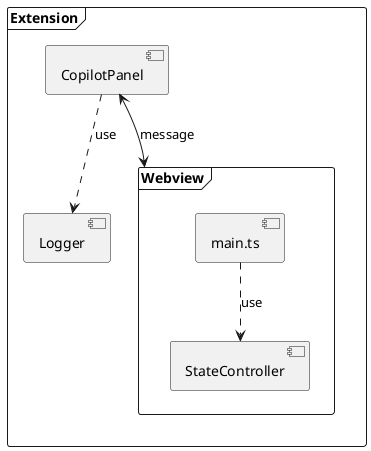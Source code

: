 @startuml
'https://plantuml.com/component-diagram

frame "Extension" {
    [CopilotPanel] ..> [Logger] : use
    [CopilotPanel] <--> [Webview] : message
    frame "Webview" {
        [main.ts] ..> [StateController] : use
    }
}

@enduml
